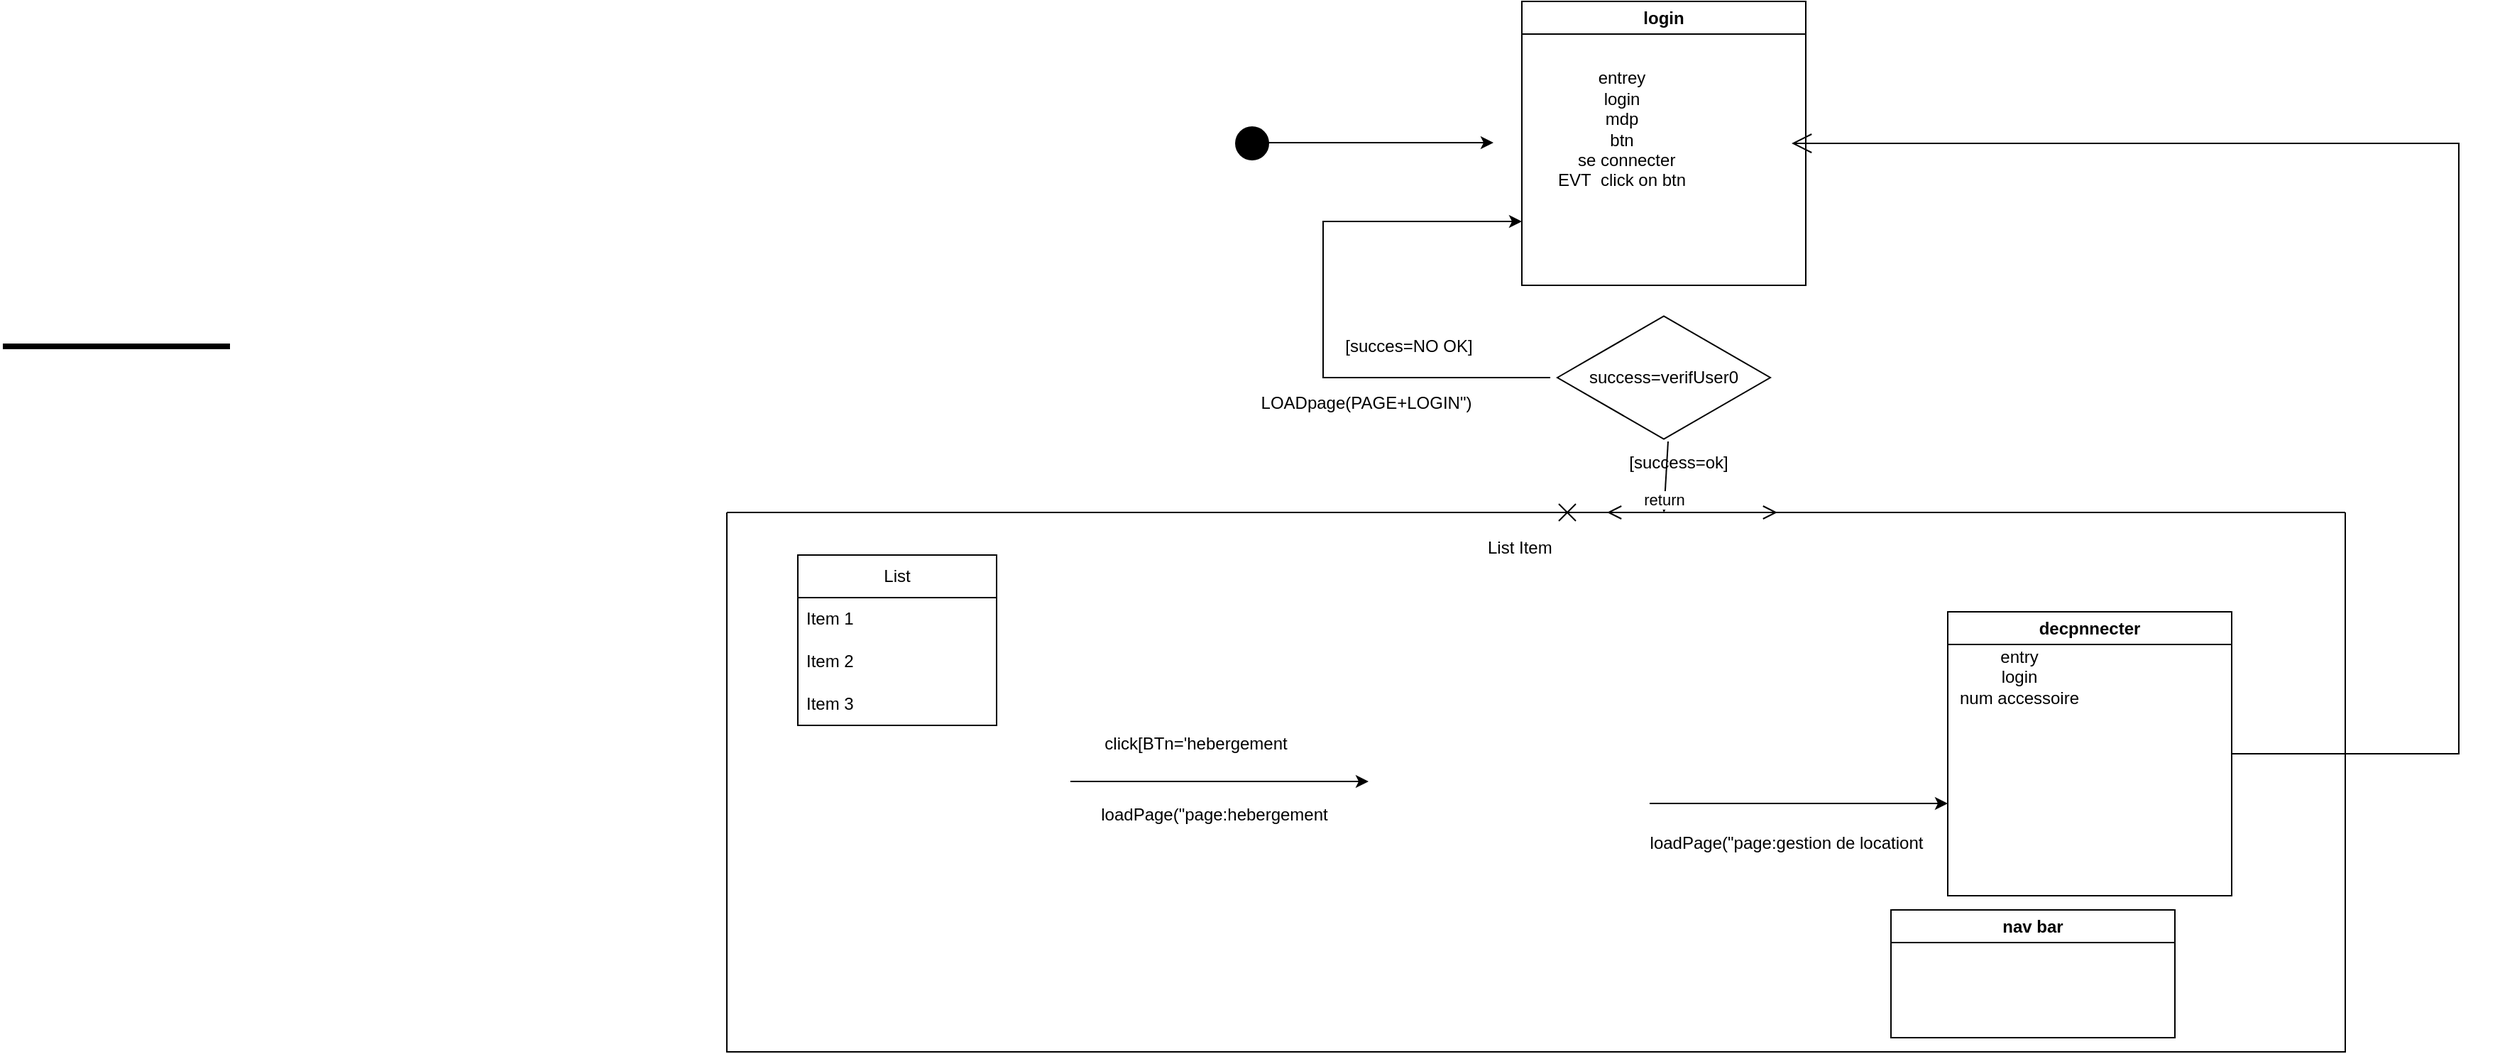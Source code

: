<mxfile version="24.7.8">
  <diagram name="Page-1" id="0_ADLpW2v7JxLuky16Hd">
    <mxGraphModel dx="2603" dy="774" grid="1" gridSize="10" guides="1" tooltips="1" connect="1" arrows="1" fold="1" page="1" pageScale="1" pageWidth="1169" pageHeight="827" math="0" shadow="0">
      <root>
        <mxCell id="0" />
        <mxCell id="1" parent="0" />
        <mxCell id="p0PM1gi7-nqcBXU_ZiSu-9" value="login" style="swimlane;whiteSpace=wrap;html=1;" parent="1" vertex="1">
          <mxGeometry x="460" y="20" width="200" height="200" as="geometry" />
        </mxCell>
        <mxCell id="6p4SeUkuVUdnznrVokOb-1" value="&lt;div&gt;entrey&lt;/div&gt;&lt;div&gt;login&lt;/div&gt;&lt;div&gt;mdp&lt;/div&gt;&lt;div&gt;btn&lt;/div&gt;&lt;div&gt;&amp;nbsp; se connecter &lt;br&gt;&lt;/div&gt;&lt;div&gt;EVT&amp;nbsp; click on btn&lt;br&gt;&lt;/div&gt;" style="text;html=1;align=center;verticalAlign=middle;resizable=0;points=[];autosize=1;strokeColor=none;fillColor=none;" vertex="1" parent="p0PM1gi7-nqcBXU_ZiSu-9">
          <mxGeometry x="15" y="40" width="110" height="100" as="geometry" />
        </mxCell>
        <mxCell id="p0PM1gi7-nqcBXU_ZiSu-10" value="success=verifUser0" style="html=1;whiteSpace=wrap;aspect=fixed;shape=isoRectangle;" parent="1" vertex="1">
          <mxGeometry x="485" y="240" width="150" height="90" as="geometry" />
        </mxCell>
        <mxCell id="p0PM1gi7-nqcBXU_ZiSu-15" value="" style="endArrow=classic;html=1;rounded=0;" parent="1" edge="1">
          <mxGeometry width="50" height="50" relative="1" as="geometry">
            <mxPoint x="270" y="119.5" as="sourcePoint" />
            <mxPoint x="440" y="119.5" as="targetPoint" />
            <Array as="points">
              <mxPoint x="320" y="119.5" />
            </Array>
          </mxGeometry>
        </mxCell>
        <mxCell id="p0PM1gi7-nqcBXU_ZiSu-16" value="" style="endArrow=classic;html=1;rounded=0;strokeColor=none;" parent="1" source="p0PM1gi7-nqcBXU_ZiSu-21" edge="1">
          <mxGeometry width="50" height="50" relative="1" as="geometry">
            <mxPoint x="1120" y="560" as="sourcePoint" />
            <mxPoint x="670" y="160" as="targetPoint" />
            <Array as="points">
              <mxPoint x="1140" y="540" />
              <mxPoint x="1120" y="160" />
              <mxPoint x="930" y="160" />
              <mxPoint x="920" y="170" />
            </Array>
          </mxGeometry>
        </mxCell>
        <mxCell id="p0PM1gi7-nqcBXU_ZiSu-21" value="" style="swimlane;startSize=0;aspect=fixed;" parent="1" vertex="1">
          <mxGeometry x="-100" y="380" width="1140" height="380" as="geometry" />
        </mxCell>
        <mxCell id="p0PM1gi7-nqcBXU_ZiSu-19" value="decpnnecter" style="swimlane;whiteSpace=wrap;html=1;startSize=23;" parent="p0PM1gi7-nqcBXU_ZiSu-21" vertex="1">
          <mxGeometry x="860" y="70" width="200" height="200" as="geometry" />
        </mxCell>
        <mxCell id="p0PM1gi7-nqcBXU_ZiSu-38" value="" style="endArrow=none;html=1;rounded=0;" parent="p0PM1gi7-nqcBXU_ZiSu-21" edge="1">
          <mxGeometry width="50" height="50" relative="1" as="geometry">
            <mxPoint x="1060" y="170" as="sourcePoint" />
            <mxPoint x="1140" y="170" as="targetPoint" />
          </mxGeometry>
        </mxCell>
        <mxCell id="p0PM1gi7-nqcBXU_ZiSu-39" value="" style="endArrow=classic;html=1;rounded=0;" parent="p0PM1gi7-nqcBXU_ZiSu-21" edge="1">
          <mxGeometry width="50" height="50" relative="1" as="geometry">
            <mxPoint x="740" y="205" as="sourcePoint" />
            <mxPoint x="860" y="205" as="targetPoint" />
            <Array as="points">
              <mxPoint x="650" y="205" />
              <mxPoint x="730" y="205" />
            </Array>
          </mxGeometry>
        </mxCell>
        <mxCell id="p0PM1gi7-nqcBXU_ZiSu-40" value="" style="endArrow=classic;html=1;rounded=0;" parent="p0PM1gi7-nqcBXU_ZiSu-21" edge="1">
          <mxGeometry width="50" height="50" relative="1" as="geometry">
            <mxPoint x="332" y="189.5" as="sourcePoint" />
            <mxPoint x="452" y="189.5" as="targetPoint" />
            <Array as="points">
              <mxPoint x="242" y="189.5" />
              <mxPoint x="322" y="189.5" />
            </Array>
          </mxGeometry>
        </mxCell>
        <mxCell id="p0PM1gi7-nqcBXU_ZiSu-44" value="nav bar" style="swimlane;whiteSpace=wrap;html=1;" parent="p0PM1gi7-nqcBXU_ZiSu-21" vertex="1">
          <mxGeometry x="820" y="280" width="200" height="90" as="geometry" />
        </mxCell>
        <mxCell id="6p4SeUkuVUdnznrVokOb-7" value="List" style="swimlane;fontStyle=0;childLayout=stackLayout;horizontal=1;startSize=30;horizontalStack=0;resizeParent=1;resizeParentMax=0;resizeLast=0;collapsible=1;marginBottom=0;whiteSpace=wrap;html=1;" vertex="1" parent="p0PM1gi7-nqcBXU_ZiSu-21">
          <mxGeometry x="50" y="30" width="140" height="120" as="geometry" />
        </mxCell>
        <mxCell id="6p4SeUkuVUdnznrVokOb-8" value="Item 1" style="text;strokeColor=none;fillColor=none;align=left;verticalAlign=middle;spacingLeft=4;spacingRight=4;overflow=hidden;points=[[0,0.5],[1,0.5]];portConstraint=eastwest;rotatable=0;whiteSpace=wrap;html=1;" vertex="1" parent="6p4SeUkuVUdnznrVokOb-7">
          <mxGeometry y="30" width="140" height="30" as="geometry" />
        </mxCell>
        <mxCell id="6p4SeUkuVUdnznrVokOb-9" value="Item 2" style="text;strokeColor=none;fillColor=none;align=left;verticalAlign=middle;spacingLeft=4;spacingRight=4;overflow=hidden;points=[[0,0.5],[1,0.5]];portConstraint=eastwest;rotatable=0;whiteSpace=wrap;html=1;" vertex="1" parent="6p4SeUkuVUdnznrVokOb-7">
          <mxGeometry y="60" width="140" height="30" as="geometry" />
        </mxCell>
        <mxCell id="6p4SeUkuVUdnznrVokOb-10" value="Item 3" style="text;strokeColor=none;fillColor=none;align=left;verticalAlign=middle;spacingLeft=4;spacingRight=4;overflow=hidden;points=[[0,0.5],[1,0.5]];portConstraint=eastwest;rotatable=0;whiteSpace=wrap;html=1;" vertex="1" parent="6p4SeUkuVUdnznrVokOb-7">
          <mxGeometry y="90" width="140" height="30" as="geometry" />
        </mxCell>
        <mxCell id="p0PM1gi7-nqcBXU_ZiSu-22" value="" style="endArrow=classic;html=1;rounded=0;entryX=0.579;entryY=0;entryDx=0;entryDy=0;entryPerimeter=0;exitX=0.52;exitY=1;exitDx=0;exitDy=0;exitPerimeter=0;" parent="1" source="p0PM1gi7-nqcBXU_ZiSu-10" target="p0PM1gi7-nqcBXU_ZiSu-21" edge="1">
          <mxGeometry width="50" height="50" relative="1" as="geometry">
            <mxPoint x="560" y="340" as="sourcePoint" />
            <mxPoint x="610" y="290" as="targetPoint" />
          </mxGeometry>
        </mxCell>
        <mxCell id="p0PM1gi7-nqcBXU_ZiSu-23" value="[success=ok]" style="text;html=1;align=center;verticalAlign=middle;resizable=0;points=[];autosize=1;strokeColor=none;fillColor=none;" parent="1" vertex="1">
          <mxGeometry x="520" y="330" width="100" height="30" as="geometry" />
        </mxCell>
        <mxCell id="p0PM1gi7-nqcBXU_ZiSu-25" value="" style="endArrow=classic;html=1;rounded=0;entryX=0;entryY=0.75;entryDx=0;entryDy=0;" parent="1" edge="1">
          <mxGeometry width="50" height="50" relative="1" as="geometry">
            <mxPoint x="480" y="285" as="sourcePoint" />
            <mxPoint x="460" y="175" as="targetPoint" />
            <Array as="points">
              <mxPoint x="320" y="285" />
              <mxPoint x="320" y="175" />
            </Array>
          </mxGeometry>
        </mxCell>
        <mxCell id="p0PM1gi7-nqcBXU_ZiSu-26" value="[succes=NO OK]" style="text;html=1;align=center;verticalAlign=middle;resizable=0;points=[];autosize=1;strokeColor=none;fillColor=none;" parent="1" vertex="1">
          <mxGeometry x="325" y="248" width="110" height="30" as="geometry" />
        </mxCell>
        <mxCell id="p0PM1gi7-nqcBXU_ZiSu-27" value="LOADpage(PAGE+LOGIN&quot;)" style="text;html=1;align=center;verticalAlign=middle;resizable=0;points=[];autosize=1;strokeColor=none;fillColor=none;" parent="1" vertex="1">
          <mxGeometry x="265" y="288" width="170" height="30" as="geometry" />
        </mxCell>
        <mxCell id="p0PM1gi7-nqcBXU_ZiSu-28" value="" style="shape=waypoint;sketch=0;fillStyle=solid;size=6;pointerEvents=1;points=[];fillColor=none;resizable=0;rotatable=0;perimeter=centerPerimeter;snapToPoint=1;strokeWidth=10;" parent="1" vertex="1">
          <mxGeometry x="260" y="110" width="20" height="20" as="geometry" />
        </mxCell>
        <mxCell id="p0PM1gi7-nqcBXU_ZiSu-30" value="" style="endArrow=open;startArrow=cross;endFill=0;startFill=0;endSize=8;startSize=10;html=1;rounded=0;" parent="1" edge="1">
          <mxGeometry width="160" relative="1" as="geometry">
            <mxPoint x="480" y="380" as="sourcePoint" />
            <mxPoint x="640" y="380" as="targetPoint" />
          </mxGeometry>
        </mxCell>
        <mxCell id="p0PM1gi7-nqcBXU_ZiSu-31" value="return" style="html=1;verticalAlign=bottom;endArrow=open;dashed=1;endSize=8;curved=0;rounded=0;" parent="1" edge="1">
          <mxGeometry relative="1" as="geometry">
            <mxPoint x="600" y="380" as="sourcePoint" />
            <mxPoint x="520" y="380" as="targetPoint" />
          </mxGeometry>
        </mxCell>
        <mxCell id="p0PM1gi7-nqcBXU_ZiSu-32" value="" style="endArrow=open;endFill=1;endSize=12;html=1;rounded=0;" parent="1" edge="1">
          <mxGeometry width="160" relative="1" as="geometry">
            <mxPoint x="1040" y="550" as="sourcePoint" />
            <mxPoint x="650" y="120" as="targetPoint" />
            <Array as="points">
              <mxPoint x="1080" y="550" />
              <mxPoint x="1120" y="550" />
              <mxPoint x="1120" y="120" />
            </Array>
          </mxGeometry>
        </mxCell>
        <mxCell id="p0PM1gi7-nqcBXU_ZiSu-37" value="" style="line;strokeWidth=4;html=1;perimeter=backbonePerimeter;points=[];outlineConnect=0;" parent="1" vertex="1">
          <mxGeometry x="-610" y="258" width="160" height="10" as="geometry" />
        </mxCell>
        <mxCell id="p0PM1gi7-nqcBXU_ZiSu-41" value="click[BTn=&#39;hebergement" style="text;html=1;align=center;verticalAlign=middle;resizable=0;points=[];autosize=1;strokeColor=none;fillColor=none;" parent="1" vertex="1">
          <mxGeometry x="150" y="528" width="160" height="30" as="geometry" />
        </mxCell>
        <mxCell id="p0PM1gi7-nqcBXU_ZiSu-42" value="loadPage(&quot;page:hebergement" style="text;html=1;align=center;verticalAlign=middle;resizable=0;points=[];autosize=1;strokeColor=none;fillColor=none;" parent="1" vertex="1">
          <mxGeometry x="148" y="578" width="190" height="30" as="geometry" />
        </mxCell>
        <mxCell id="p0PM1gi7-nqcBXU_ZiSu-43" value="loadPage(&quot;page:gestion de locationt" style="text;html=1;align=center;verticalAlign=middle;resizable=0;points=[];autosize=1;strokeColor=none;fillColor=none;" parent="1" vertex="1">
          <mxGeometry x="536" y="598" width="220" height="30" as="geometry" />
        </mxCell>
        <mxCell id="6p4SeUkuVUdnznrVokOb-11" value="List Item" style="text;strokeColor=none;fillColor=none;align=left;verticalAlign=middle;spacingLeft=4;spacingRight=4;overflow=hidden;points=[[0,0.5],[1,0.5]];portConstraint=eastwest;rotatable=0;whiteSpace=wrap;html=1;" vertex="1" parent="1">
          <mxGeometry x="430" y="390" width="80" height="30" as="geometry" />
        </mxCell>
        <mxCell id="6p4SeUkuVUdnznrVokOb-13" value="&lt;div&gt;entry&lt;/div&gt;&lt;div&gt;login &lt;br&gt;&lt;/div&gt;&lt;div&gt;num accessoire&lt;/div&gt;&lt;div&gt;&lt;br&gt;&lt;/div&gt;" style="text;html=1;align=center;verticalAlign=middle;resizable=0;points=[];autosize=1;strokeColor=none;fillColor=none;" vertex="1" parent="1">
          <mxGeometry x="755" y="468" width="110" height="70" as="geometry" />
        </mxCell>
      </root>
    </mxGraphModel>
  </diagram>
</mxfile>
